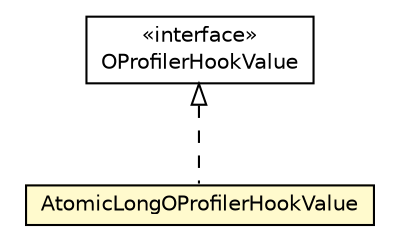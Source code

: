 #!/usr/local/bin/dot
#
# Class diagram 
# Generated by UMLGraph version R5_6-24-gf6e263 (http://www.umlgraph.org/)
#

digraph G {
	edge [fontname="Helvetica",fontsize=10,labelfontname="Helvetica",labelfontsize=10];
	node [fontname="Helvetica",fontsize=10,shape=plaintext];
	nodesep=0.25;
	ranksep=0.5;
	// com.orientechnologies.common.profiler.AtomicLongOProfilerHookValue
	c449264 [label=<<table title="com.orientechnologies.common.profiler.AtomicLongOProfilerHookValue" border="0" cellborder="1" cellspacing="0" cellpadding="2" port="p" bgcolor="lemonChiffon" href="./AtomicLongOProfilerHookValue.html">
		<tr><td><table border="0" cellspacing="0" cellpadding="1">
<tr><td align="center" balign="center"> AtomicLongOProfilerHookValue </td></tr>
		</table></td></tr>
		</table>>, URL="./AtomicLongOProfilerHookValue.html", fontname="Helvetica", fontcolor="black", fontsize=10.0];
	// com.orientechnologies.common.profiler.OAbstractProfiler.OProfilerHookValue
	c449274 [label=<<table title="com.orientechnologies.common.profiler.OAbstractProfiler.OProfilerHookValue" border="0" cellborder="1" cellspacing="0" cellpadding="2" port="p" href="./OAbstractProfiler.OProfilerHookValue.html">
		<tr><td><table border="0" cellspacing="0" cellpadding="1">
<tr><td align="center" balign="center"> &#171;interface&#187; </td></tr>
<tr><td align="center" balign="center"> OProfilerHookValue </td></tr>
		</table></td></tr>
		</table>>, URL="./OAbstractProfiler.OProfilerHookValue.html", fontname="Helvetica", fontcolor="black", fontsize=10.0];
	//com.orientechnologies.common.profiler.AtomicLongOProfilerHookValue implements com.orientechnologies.common.profiler.OAbstractProfiler.OProfilerHookValue
	c449274:p -> c449264:p [dir=back,arrowtail=empty,style=dashed];
}

